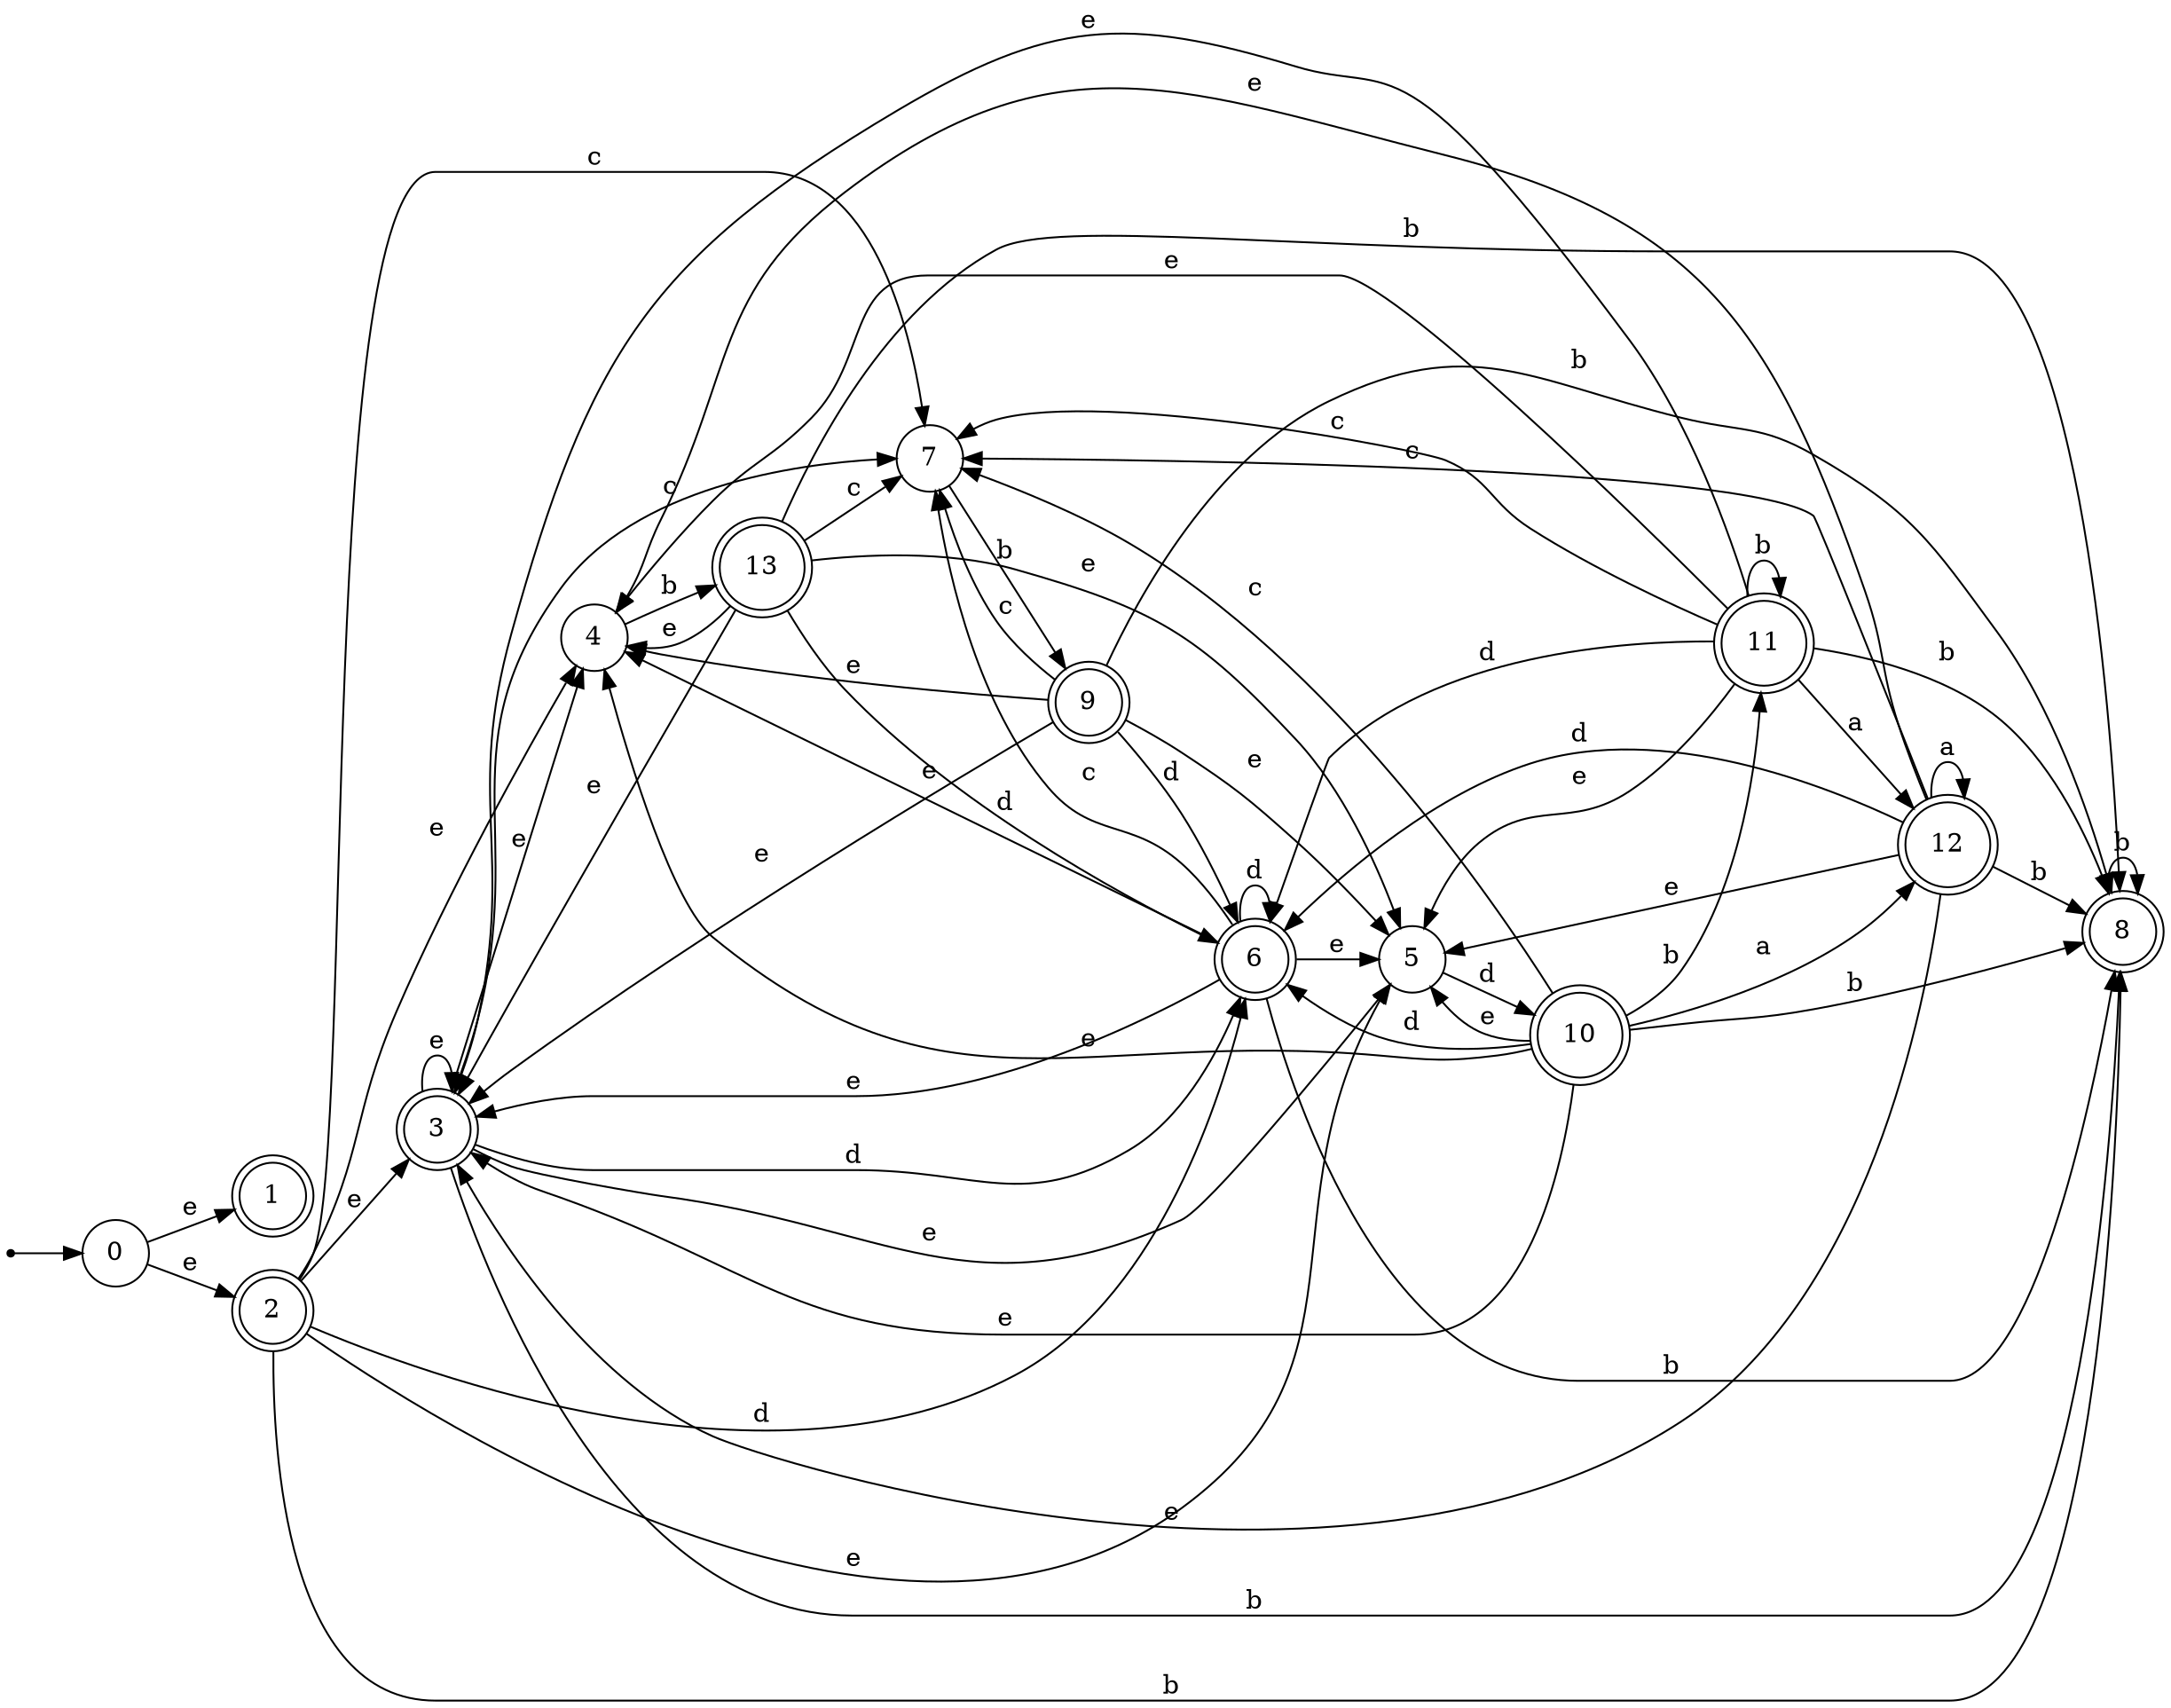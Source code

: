 digraph finite_state_machine {
rankdir=LR;
size="20,20";
node [shape = point]; "dummy0"
node [shape = circle]; "0";
"dummy0" -> "0";
node [shape = doublecircle]; "1";node [shape = doublecircle]; "2";node [shape = doublecircle]; "3";node [shape = circle]; "4";
node [shape = circle]; "5";
node [shape = doublecircle]; "6";node [shape = circle]; "7";
node [shape = doublecircle]; "8";node [shape = doublecircle]; "9";node [shape = doublecircle]; "10";node [shape = doublecircle]; "11";node [shape = doublecircle]; "12";node [shape = doublecircle]; "13";"0" -> "1" [label = "e"];
 "0" -> "2" [label = "e"];
 "2" -> "3" [label = "e"];
 "2" -> "4" [label = "e"];
 "2" -> "5" [label = "e"];
 "2" -> "6" [label = "d"];
 "2" -> "7" [label = "c"];
 "2" -> "8" [label = "b"];
 "8" -> "8" [label = "b"];
 "7" -> "9" [label = "b"];
 "9" -> "7" [label = "c"];
 "9" -> "3" [label = "e"];
 "9" -> "4" [label = "e"];
 "9" -> "5" [label = "e"];
 "9" -> "6" [label = "d"];
 "9" -> "8" [label = "b"];
 "6" -> "6" [label = "d"];
 "6" -> "3" [label = "e"];
 "6" -> "4" [label = "e"];
 "6" -> "5" [label = "e"];
 "6" -> "7" [label = "c"];
 "6" -> "8" [label = "b"];
 "5" -> "10" [label = "d"];
 "10" -> "3" [label = "e"];
 "10" -> "4" [label = "e"];
 "10" -> "5" [label = "e"];
 "10" -> "8" [label = "b"];
 "10" -> "11" [label = "b"];
 "10" -> "12" [label = "a"];
 "10" -> "6" [label = "d"];
 "10" -> "7" [label = "c"];
 "12" -> "12" [label = "a"];
 "12" -> "3" [label = "e"];
 "12" -> "4" [label = "e"];
 "12" -> "5" [label = "e"];
 "12" -> "6" [label = "d"];
 "12" -> "7" [label = "c"];
 "12" -> "8" [label = "b"];
 "11" -> "8" [label = "b"];
 "11" -> "11" [label = "b"];
 "11" -> "3" [label = "e"];
 "11" -> "4" [label = "e"];
 "11" -> "5" [label = "e"];
 "11" -> "12" [label = "a"];
 "11" -> "6" [label = "d"];
 "11" -> "7" [label = "c"];
 "4" -> "13" [label = "b"];
 "13" -> "3" [label = "e"];
 "13" -> "4" [label = "e"];
 "13" -> "5" [label = "e"];
 "13" -> "6" [label = "d"];
 "13" -> "7" [label = "c"];
 "13" -> "8" [label = "b"];
 "3" -> "3" [label = "e"];
 "3" -> "4" [label = "e"];
 "3" -> "5" [label = "e"];
 "3" -> "6" [label = "d"];
 "3" -> "7" [label = "c"];
 "3" -> "8" [label = "b"];
 }

